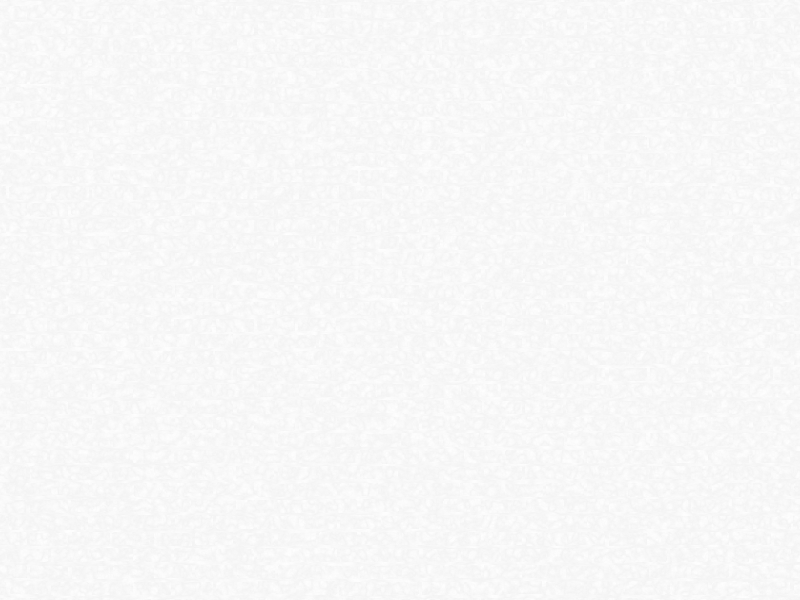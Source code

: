 /*
  cobblestone-street height_field generator
  *
  Jaime Vives Piqueres, ?(C), 1999.
*/

#version 3.0
#include "colors.inc"
#include "textures.inc"


#declare t_brick=
texture{
 pigment{
  granite
  turbulence 0.05
  color_map{
   [0.0 White*.95]
   [1.0 White]
  }
  scale .5
 }
 finish{ambient 1 diffuse 0}
}
texture{
 pigment{
  dents
  turbulence 0.3
  color_map{
   [0.0 White filter 0.8]
   [0.1 White*.95 filter 0.9]
   [0.2 Clear]
   [1.0 Clear]
  }
  scale .03
 }
 finish{ambient 1 diffuse 0}
}
texture{
 pigment{
  spotted
  turbulence 0.6
  color_map{
   [0.0 White*.8 filter 0.7]
   [0.6 White*.95 filter 0.9]
   [0.7 Clear]
   [1.0 Clear]
  }
  scale .1
 }
 finish{ambient 1 diffuse 0}
}

#declare r_brick=seed(43);
#declare num_rows=27*2;
#declare row_height=20;
#declare num_cols=11*2;
#declare col_width=50;
#declare mortar_thick=4;
#declare one_brick=
superellipsoid{
 <.1,.1>
 rotate 90*x
 scale .5
 scale <col_width-mortar_thick,row_height-mortar_thick,1>
 translate <col_width*.5,row_height*.5,0>
}
/*
box{
 -.5,.5
 scale <col_width-mortar_thick,row_height-mortar_thick,1>
 translate <col_width*.5,row_height*.5,0>
}
*/
#declare cnt_rows=1;
union{
 #while (cnt_rows<=num_rows)
  #declare cnt_cols=1;
  #while (cnt_cols<=num_cols)
    #declare kk=rand(r_brick)
    object{
     one_brick
     texture{t_brick
      scale (row_height+col_width)
      translate <num_cols*col_width*rand(r_brick),num_cols*col_width*rand(r_brick),0>
     }
     texture{pigment{White*(.6+.4*rand(r_brick)) filter 0.9} finish{Luminous}}
     translate <-mortar_thick*.2+mortar_thick*.4*rand(r_brick),
                -mortar_thick*.2+mortar_thick*.4*rand(r_brick),
                0>
     translate <(cnt_cols-1)*col_width,(cnt_rows-1)*row_height,0>
     #if (mod(cnt_rows,2)=0)
       translate col_width*.5*x
     #end
    }
    #declare cnt_cols=cnt_cols+1;
  #end
  #declare cnt_rows=cnt_rows+1;
 #end
 translate <-num_cols*col_width*.5,-num_rows*row_height*.5,0>
}


plane{
 z,0
 texture{t_brick scale <2,1,1>
  scale (row_height+col_width)
  translate <num_cols*col_width*2*rand(r_brick),num_cols*col_width*2*rand(r_brick),0>
 }
 texture{
  pigment{White*.9 filter 0.9}
 }
}

camera{
 location <0.01,-0.01,-(num_cols*col_width+num_rows*row_height)>
 direction 3*z
 look_at <-.001,0.01,5>
 orthographic
}

